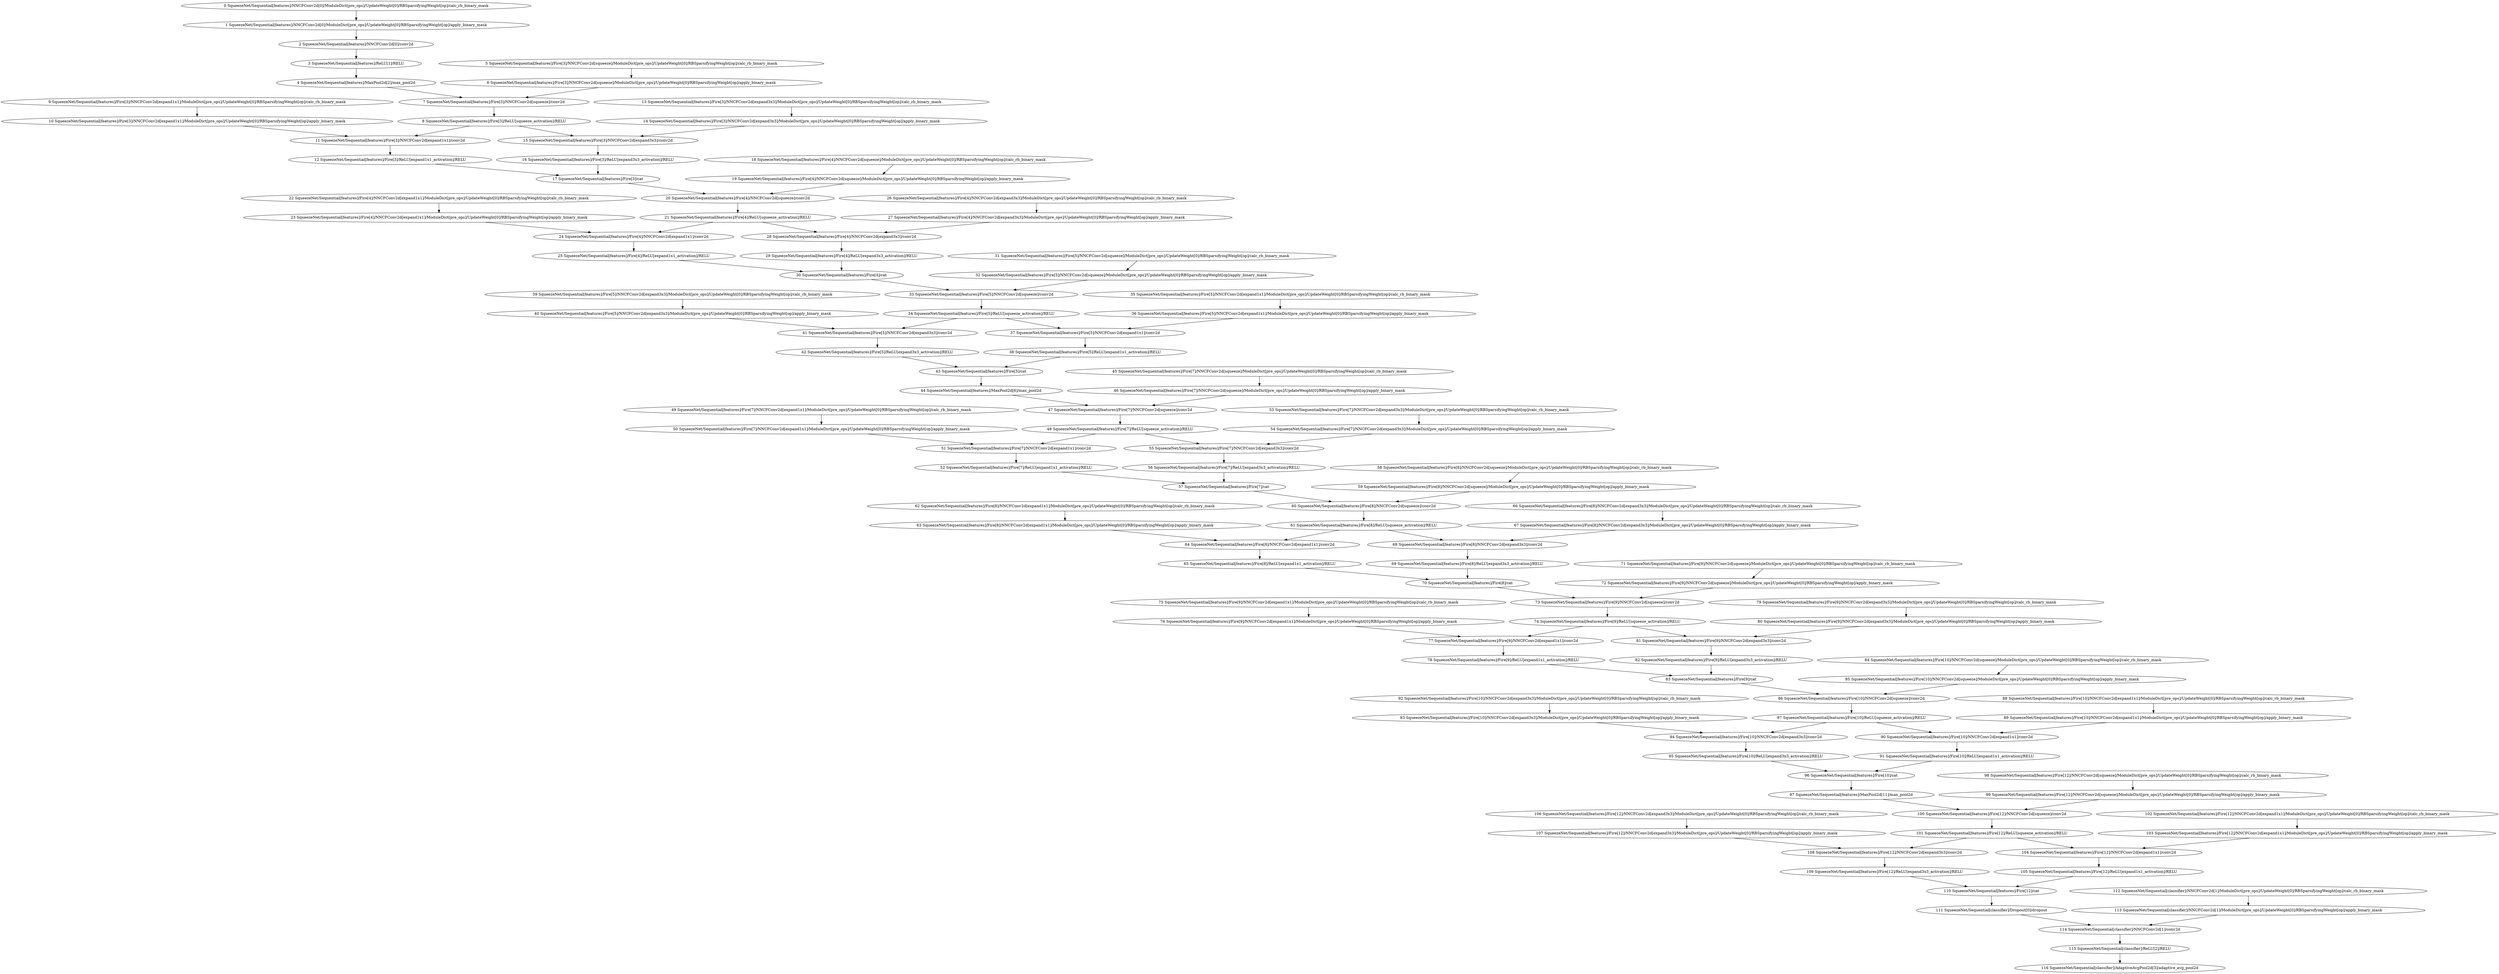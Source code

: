 strict digraph  {
"0 SqueezeNet/Sequential[features]/NNCFConv2d[0]/ModuleDict[pre_ops]/UpdateWeight[0]/RBSparsifyingWeight[op]/calc_rb_binary_mask" [id=0, scope="SqueezeNet/Sequential[features]/NNCFConv2d[0]/ModuleDict[pre_ops]/UpdateWeight[0]/RBSparsifyingWeight[op]", type=calc_rb_binary_mask];
"1 SqueezeNet/Sequential[features]/NNCFConv2d[0]/ModuleDict[pre_ops]/UpdateWeight[0]/RBSparsifyingWeight[op]/apply_binary_mask" [id=1, scope="SqueezeNet/Sequential[features]/NNCFConv2d[0]/ModuleDict[pre_ops]/UpdateWeight[0]/RBSparsifyingWeight[op]", type=apply_binary_mask];
"2 SqueezeNet/Sequential[features]/NNCFConv2d[0]/conv2d" [id=2, scope="SqueezeNet/Sequential[features]/NNCFConv2d[0]", type=conv2d];
"3 SqueezeNet/Sequential[features]/ReLU[1]/RELU" [id=3, scope="SqueezeNet/Sequential[features]/ReLU[1]", type=RELU];
"4 SqueezeNet/Sequential[features]/MaxPool2d[2]/max_pool2d" [id=4, scope="SqueezeNet/Sequential[features]/MaxPool2d[2]", type=max_pool2d];
"5 SqueezeNet/Sequential[features]/Fire[3]/NNCFConv2d[squeeze]/ModuleDict[pre_ops]/UpdateWeight[0]/RBSparsifyingWeight[op]/calc_rb_binary_mask" [id=5, scope="SqueezeNet/Sequential[features]/Fire[3]/NNCFConv2d[squeeze]/ModuleDict[pre_ops]/UpdateWeight[0]/RBSparsifyingWeight[op]", type=calc_rb_binary_mask];
"6 SqueezeNet/Sequential[features]/Fire[3]/NNCFConv2d[squeeze]/ModuleDict[pre_ops]/UpdateWeight[0]/RBSparsifyingWeight[op]/apply_binary_mask" [id=6, scope="SqueezeNet/Sequential[features]/Fire[3]/NNCFConv2d[squeeze]/ModuleDict[pre_ops]/UpdateWeight[0]/RBSparsifyingWeight[op]", type=apply_binary_mask];
"7 SqueezeNet/Sequential[features]/Fire[3]/NNCFConv2d[squeeze]/conv2d" [id=7, scope="SqueezeNet/Sequential[features]/Fire[3]/NNCFConv2d[squeeze]", type=conv2d];
"8 SqueezeNet/Sequential[features]/Fire[3]/ReLU[squeeze_activation]/RELU" [id=8, scope="SqueezeNet/Sequential[features]/Fire[3]/ReLU[squeeze_activation]", type=RELU];
"9 SqueezeNet/Sequential[features]/Fire[3]/NNCFConv2d[expand1x1]/ModuleDict[pre_ops]/UpdateWeight[0]/RBSparsifyingWeight[op]/calc_rb_binary_mask" [id=9, scope="SqueezeNet/Sequential[features]/Fire[3]/NNCFConv2d[expand1x1]/ModuleDict[pre_ops]/UpdateWeight[0]/RBSparsifyingWeight[op]", type=calc_rb_binary_mask];
"10 SqueezeNet/Sequential[features]/Fire[3]/NNCFConv2d[expand1x1]/ModuleDict[pre_ops]/UpdateWeight[0]/RBSparsifyingWeight[op]/apply_binary_mask" [id=10, scope="SqueezeNet/Sequential[features]/Fire[3]/NNCFConv2d[expand1x1]/ModuleDict[pre_ops]/UpdateWeight[0]/RBSparsifyingWeight[op]", type=apply_binary_mask];
"11 SqueezeNet/Sequential[features]/Fire[3]/NNCFConv2d[expand1x1]/conv2d" [id=11, scope="SqueezeNet/Sequential[features]/Fire[3]/NNCFConv2d[expand1x1]", type=conv2d];
"12 SqueezeNet/Sequential[features]/Fire[3]/ReLU[expand1x1_activation]/RELU" [id=12, scope="SqueezeNet/Sequential[features]/Fire[3]/ReLU[expand1x1_activation]", type=RELU];
"13 SqueezeNet/Sequential[features]/Fire[3]/NNCFConv2d[expand3x3]/ModuleDict[pre_ops]/UpdateWeight[0]/RBSparsifyingWeight[op]/calc_rb_binary_mask" [id=13, scope="SqueezeNet/Sequential[features]/Fire[3]/NNCFConv2d[expand3x3]/ModuleDict[pre_ops]/UpdateWeight[0]/RBSparsifyingWeight[op]", type=calc_rb_binary_mask];
"14 SqueezeNet/Sequential[features]/Fire[3]/NNCFConv2d[expand3x3]/ModuleDict[pre_ops]/UpdateWeight[0]/RBSparsifyingWeight[op]/apply_binary_mask" [id=14, scope="SqueezeNet/Sequential[features]/Fire[3]/NNCFConv2d[expand3x3]/ModuleDict[pre_ops]/UpdateWeight[0]/RBSparsifyingWeight[op]", type=apply_binary_mask];
"15 SqueezeNet/Sequential[features]/Fire[3]/NNCFConv2d[expand3x3]/conv2d" [id=15, scope="SqueezeNet/Sequential[features]/Fire[3]/NNCFConv2d[expand3x3]", type=conv2d];
"16 SqueezeNet/Sequential[features]/Fire[3]/ReLU[expand3x3_activation]/RELU" [id=16, scope="SqueezeNet/Sequential[features]/Fire[3]/ReLU[expand3x3_activation]", type=RELU];
"17 SqueezeNet/Sequential[features]/Fire[3]/cat" [id=17, scope="SqueezeNet/Sequential[features]/Fire[3]", type=cat];
"18 SqueezeNet/Sequential[features]/Fire[4]/NNCFConv2d[squeeze]/ModuleDict[pre_ops]/UpdateWeight[0]/RBSparsifyingWeight[op]/calc_rb_binary_mask" [id=18, scope="SqueezeNet/Sequential[features]/Fire[4]/NNCFConv2d[squeeze]/ModuleDict[pre_ops]/UpdateWeight[0]/RBSparsifyingWeight[op]", type=calc_rb_binary_mask];
"19 SqueezeNet/Sequential[features]/Fire[4]/NNCFConv2d[squeeze]/ModuleDict[pre_ops]/UpdateWeight[0]/RBSparsifyingWeight[op]/apply_binary_mask" [id=19, scope="SqueezeNet/Sequential[features]/Fire[4]/NNCFConv2d[squeeze]/ModuleDict[pre_ops]/UpdateWeight[0]/RBSparsifyingWeight[op]", type=apply_binary_mask];
"20 SqueezeNet/Sequential[features]/Fire[4]/NNCFConv2d[squeeze]/conv2d" [id=20, scope="SqueezeNet/Sequential[features]/Fire[4]/NNCFConv2d[squeeze]", type=conv2d];
"21 SqueezeNet/Sequential[features]/Fire[4]/ReLU[squeeze_activation]/RELU" [id=21, scope="SqueezeNet/Sequential[features]/Fire[4]/ReLU[squeeze_activation]", type=RELU];
"22 SqueezeNet/Sequential[features]/Fire[4]/NNCFConv2d[expand1x1]/ModuleDict[pre_ops]/UpdateWeight[0]/RBSparsifyingWeight[op]/calc_rb_binary_mask" [id=22, scope="SqueezeNet/Sequential[features]/Fire[4]/NNCFConv2d[expand1x1]/ModuleDict[pre_ops]/UpdateWeight[0]/RBSparsifyingWeight[op]", type=calc_rb_binary_mask];
"23 SqueezeNet/Sequential[features]/Fire[4]/NNCFConv2d[expand1x1]/ModuleDict[pre_ops]/UpdateWeight[0]/RBSparsifyingWeight[op]/apply_binary_mask" [id=23, scope="SqueezeNet/Sequential[features]/Fire[4]/NNCFConv2d[expand1x1]/ModuleDict[pre_ops]/UpdateWeight[0]/RBSparsifyingWeight[op]", type=apply_binary_mask];
"24 SqueezeNet/Sequential[features]/Fire[4]/NNCFConv2d[expand1x1]/conv2d" [id=24, scope="SqueezeNet/Sequential[features]/Fire[4]/NNCFConv2d[expand1x1]", type=conv2d];
"25 SqueezeNet/Sequential[features]/Fire[4]/ReLU[expand1x1_activation]/RELU" [id=25, scope="SqueezeNet/Sequential[features]/Fire[4]/ReLU[expand1x1_activation]", type=RELU];
"26 SqueezeNet/Sequential[features]/Fire[4]/NNCFConv2d[expand3x3]/ModuleDict[pre_ops]/UpdateWeight[0]/RBSparsifyingWeight[op]/calc_rb_binary_mask" [id=26, scope="SqueezeNet/Sequential[features]/Fire[4]/NNCFConv2d[expand3x3]/ModuleDict[pre_ops]/UpdateWeight[0]/RBSparsifyingWeight[op]", type=calc_rb_binary_mask];
"27 SqueezeNet/Sequential[features]/Fire[4]/NNCFConv2d[expand3x3]/ModuleDict[pre_ops]/UpdateWeight[0]/RBSparsifyingWeight[op]/apply_binary_mask" [id=27, scope="SqueezeNet/Sequential[features]/Fire[4]/NNCFConv2d[expand3x3]/ModuleDict[pre_ops]/UpdateWeight[0]/RBSparsifyingWeight[op]", type=apply_binary_mask];
"28 SqueezeNet/Sequential[features]/Fire[4]/NNCFConv2d[expand3x3]/conv2d" [id=28, scope="SqueezeNet/Sequential[features]/Fire[4]/NNCFConv2d[expand3x3]", type=conv2d];
"29 SqueezeNet/Sequential[features]/Fire[4]/ReLU[expand3x3_activation]/RELU" [id=29, scope="SqueezeNet/Sequential[features]/Fire[4]/ReLU[expand3x3_activation]", type=RELU];
"30 SqueezeNet/Sequential[features]/Fire[4]/cat" [id=30, scope="SqueezeNet/Sequential[features]/Fire[4]", type=cat];
"31 SqueezeNet/Sequential[features]/Fire[5]/NNCFConv2d[squeeze]/ModuleDict[pre_ops]/UpdateWeight[0]/RBSparsifyingWeight[op]/calc_rb_binary_mask" [id=31, scope="SqueezeNet/Sequential[features]/Fire[5]/NNCFConv2d[squeeze]/ModuleDict[pre_ops]/UpdateWeight[0]/RBSparsifyingWeight[op]", type=calc_rb_binary_mask];
"32 SqueezeNet/Sequential[features]/Fire[5]/NNCFConv2d[squeeze]/ModuleDict[pre_ops]/UpdateWeight[0]/RBSparsifyingWeight[op]/apply_binary_mask" [id=32, scope="SqueezeNet/Sequential[features]/Fire[5]/NNCFConv2d[squeeze]/ModuleDict[pre_ops]/UpdateWeight[0]/RBSparsifyingWeight[op]", type=apply_binary_mask];
"33 SqueezeNet/Sequential[features]/Fire[5]/NNCFConv2d[squeeze]/conv2d" [id=33, scope="SqueezeNet/Sequential[features]/Fire[5]/NNCFConv2d[squeeze]", type=conv2d];
"34 SqueezeNet/Sequential[features]/Fire[5]/ReLU[squeeze_activation]/RELU" [id=34, scope="SqueezeNet/Sequential[features]/Fire[5]/ReLU[squeeze_activation]", type=RELU];
"35 SqueezeNet/Sequential[features]/Fire[5]/NNCFConv2d[expand1x1]/ModuleDict[pre_ops]/UpdateWeight[0]/RBSparsifyingWeight[op]/calc_rb_binary_mask" [id=35, scope="SqueezeNet/Sequential[features]/Fire[5]/NNCFConv2d[expand1x1]/ModuleDict[pre_ops]/UpdateWeight[0]/RBSparsifyingWeight[op]", type=calc_rb_binary_mask];
"36 SqueezeNet/Sequential[features]/Fire[5]/NNCFConv2d[expand1x1]/ModuleDict[pre_ops]/UpdateWeight[0]/RBSparsifyingWeight[op]/apply_binary_mask" [id=36, scope="SqueezeNet/Sequential[features]/Fire[5]/NNCFConv2d[expand1x1]/ModuleDict[pre_ops]/UpdateWeight[0]/RBSparsifyingWeight[op]", type=apply_binary_mask];
"37 SqueezeNet/Sequential[features]/Fire[5]/NNCFConv2d[expand1x1]/conv2d" [id=37, scope="SqueezeNet/Sequential[features]/Fire[5]/NNCFConv2d[expand1x1]", type=conv2d];
"38 SqueezeNet/Sequential[features]/Fire[5]/ReLU[expand1x1_activation]/RELU" [id=38, scope="SqueezeNet/Sequential[features]/Fire[5]/ReLU[expand1x1_activation]", type=RELU];
"39 SqueezeNet/Sequential[features]/Fire[5]/NNCFConv2d[expand3x3]/ModuleDict[pre_ops]/UpdateWeight[0]/RBSparsifyingWeight[op]/calc_rb_binary_mask" [id=39, scope="SqueezeNet/Sequential[features]/Fire[5]/NNCFConv2d[expand3x3]/ModuleDict[pre_ops]/UpdateWeight[0]/RBSparsifyingWeight[op]", type=calc_rb_binary_mask];
"40 SqueezeNet/Sequential[features]/Fire[5]/NNCFConv2d[expand3x3]/ModuleDict[pre_ops]/UpdateWeight[0]/RBSparsifyingWeight[op]/apply_binary_mask" [id=40, scope="SqueezeNet/Sequential[features]/Fire[5]/NNCFConv2d[expand3x3]/ModuleDict[pre_ops]/UpdateWeight[0]/RBSparsifyingWeight[op]", type=apply_binary_mask];
"41 SqueezeNet/Sequential[features]/Fire[5]/NNCFConv2d[expand3x3]/conv2d" [id=41, scope="SqueezeNet/Sequential[features]/Fire[5]/NNCFConv2d[expand3x3]", type=conv2d];
"42 SqueezeNet/Sequential[features]/Fire[5]/ReLU[expand3x3_activation]/RELU" [id=42, scope="SqueezeNet/Sequential[features]/Fire[5]/ReLU[expand3x3_activation]", type=RELU];
"43 SqueezeNet/Sequential[features]/Fire[5]/cat" [id=43, scope="SqueezeNet/Sequential[features]/Fire[5]", type=cat];
"44 SqueezeNet/Sequential[features]/MaxPool2d[6]/max_pool2d" [id=44, scope="SqueezeNet/Sequential[features]/MaxPool2d[6]", type=max_pool2d];
"45 SqueezeNet/Sequential[features]/Fire[7]/NNCFConv2d[squeeze]/ModuleDict[pre_ops]/UpdateWeight[0]/RBSparsifyingWeight[op]/calc_rb_binary_mask" [id=45, scope="SqueezeNet/Sequential[features]/Fire[7]/NNCFConv2d[squeeze]/ModuleDict[pre_ops]/UpdateWeight[0]/RBSparsifyingWeight[op]", type=calc_rb_binary_mask];
"46 SqueezeNet/Sequential[features]/Fire[7]/NNCFConv2d[squeeze]/ModuleDict[pre_ops]/UpdateWeight[0]/RBSparsifyingWeight[op]/apply_binary_mask" [id=46, scope="SqueezeNet/Sequential[features]/Fire[7]/NNCFConv2d[squeeze]/ModuleDict[pre_ops]/UpdateWeight[0]/RBSparsifyingWeight[op]", type=apply_binary_mask];
"47 SqueezeNet/Sequential[features]/Fire[7]/NNCFConv2d[squeeze]/conv2d" [id=47, scope="SqueezeNet/Sequential[features]/Fire[7]/NNCFConv2d[squeeze]", type=conv2d];
"48 SqueezeNet/Sequential[features]/Fire[7]/ReLU[squeeze_activation]/RELU" [id=48, scope="SqueezeNet/Sequential[features]/Fire[7]/ReLU[squeeze_activation]", type=RELU];
"49 SqueezeNet/Sequential[features]/Fire[7]/NNCFConv2d[expand1x1]/ModuleDict[pre_ops]/UpdateWeight[0]/RBSparsifyingWeight[op]/calc_rb_binary_mask" [id=49, scope="SqueezeNet/Sequential[features]/Fire[7]/NNCFConv2d[expand1x1]/ModuleDict[pre_ops]/UpdateWeight[0]/RBSparsifyingWeight[op]", type=calc_rb_binary_mask];
"50 SqueezeNet/Sequential[features]/Fire[7]/NNCFConv2d[expand1x1]/ModuleDict[pre_ops]/UpdateWeight[0]/RBSparsifyingWeight[op]/apply_binary_mask" [id=50, scope="SqueezeNet/Sequential[features]/Fire[7]/NNCFConv2d[expand1x1]/ModuleDict[pre_ops]/UpdateWeight[0]/RBSparsifyingWeight[op]", type=apply_binary_mask];
"51 SqueezeNet/Sequential[features]/Fire[7]/NNCFConv2d[expand1x1]/conv2d" [id=51, scope="SqueezeNet/Sequential[features]/Fire[7]/NNCFConv2d[expand1x1]", type=conv2d];
"52 SqueezeNet/Sequential[features]/Fire[7]/ReLU[expand1x1_activation]/RELU" [id=52, scope="SqueezeNet/Sequential[features]/Fire[7]/ReLU[expand1x1_activation]", type=RELU];
"53 SqueezeNet/Sequential[features]/Fire[7]/NNCFConv2d[expand3x3]/ModuleDict[pre_ops]/UpdateWeight[0]/RBSparsifyingWeight[op]/calc_rb_binary_mask" [id=53, scope="SqueezeNet/Sequential[features]/Fire[7]/NNCFConv2d[expand3x3]/ModuleDict[pre_ops]/UpdateWeight[0]/RBSparsifyingWeight[op]", type=calc_rb_binary_mask];
"54 SqueezeNet/Sequential[features]/Fire[7]/NNCFConv2d[expand3x3]/ModuleDict[pre_ops]/UpdateWeight[0]/RBSparsifyingWeight[op]/apply_binary_mask" [id=54, scope="SqueezeNet/Sequential[features]/Fire[7]/NNCFConv2d[expand3x3]/ModuleDict[pre_ops]/UpdateWeight[0]/RBSparsifyingWeight[op]", type=apply_binary_mask];
"55 SqueezeNet/Sequential[features]/Fire[7]/NNCFConv2d[expand3x3]/conv2d" [id=55, scope="SqueezeNet/Sequential[features]/Fire[7]/NNCFConv2d[expand3x3]", type=conv2d];
"56 SqueezeNet/Sequential[features]/Fire[7]/ReLU[expand3x3_activation]/RELU" [id=56, scope="SqueezeNet/Sequential[features]/Fire[7]/ReLU[expand3x3_activation]", type=RELU];
"57 SqueezeNet/Sequential[features]/Fire[7]/cat" [id=57, scope="SqueezeNet/Sequential[features]/Fire[7]", type=cat];
"58 SqueezeNet/Sequential[features]/Fire[8]/NNCFConv2d[squeeze]/ModuleDict[pre_ops]/UpdateWeight[0]/RBSparsifyingWeight[op]/calc_rb_binary_mask" [id=58, scope="SqueezeNet/Sequential[features]/Fire[8]/NNCFConv2d[squeeze]/ModuleDict[pre_ops]/UpdateWeight[0]/RBSparsifyingWeight[op]", type=calc_rb_binary_mask];
"59 SqueezeNet/Sequential[features]/Fire[8]/NNCFConv2d[squeeze]/ModuleDict[pre_ops]/UpdateWeight[0]/RBSparsifyingWeight[op]/apply_binary_mask" [id=59, scope="SqueezeNet/Sequential[features]/Fire[8]/NNCFConv2d[squeeze]/ModuleDict[pre_ops]/UpdateWeight[0]/RBSparsifyingWeight[op]", type=apply_binary_mask];
"60 SqueezeNet/Sequential[features]/Fire[8]/NNCFConv2d[squeeze]/conv2d" [id=60, scope="SqueezeNet/Sequential[features]/Fire[8]/NNCFConv2d[squeeze]", type=conv2d];
"61 SqueezeNet/Sequential[features]/Fire[8]/ReLU[squeeze_activation]/RELU" [id=61, scope="SqueezeNet/Sequential[features]/Fire[8]/ReLU[squeeze_activation]", type=RELU];
"62 SqueezeNet/Sequential[features]/Fire[8]/NNCFConv2d[expand1x1]/ModuleDict[pre_ops]/UpdateWeight[0]/RBSparsifyingWeight[op]/calc_rb_binary_mask" [id=62, scope="SqueezeNet/Sequential[features]/Fire[8]/NNCFConv2d[expand1x1]/ModuleDict[pre_ops]/UpdateWeight[0]/RBSparsifyingWeight[op]", type=calc_rb_binary_mask];
"63 SqueezeNet/Sequential[features]/Fire[8]/NNCFConv2d[expand1x1]/ModuleDict[pre_ops]/UpdateWeight[0]/RBSparsifyingWeight[op]/apply_binary_mask" [id=63, scope="SqueezeNet/Sequential[features]/Fire[8]/NNCFConv2d[expand1x1]/ModuleDict[pre_ops]/UpdateWeight[0]/RBSparsifyingWeight[op]", type=apply_binary_mask];
"64 SqueezeNet/Sequential[features]/Fire[8]/NNCFConv2d[expand1x1]/conv2d" [id=64, scope="SqueezeNet/Sequential[features]/Fire[8]/NNCFConv2d[expand1x1]", type=conv2d];
"65 SqueezeNet/Sequential[features]/Fire[8]/ReLU[expand1x1_activation]/RELU" [id=65, scope="SqueezeNet/Sequential[features]/Fire[8]/ReLU[expand1x1_activation]", type=RELU];
"66 SqueezeNet/Sequential[features]/Fire[8]/NNCFConv2d[expand3x3]/ModuleDict[pre_ops]/UpdateWeight[0]/RBSparsifyingWeight[op]/calc_rb_binary_mask" [id=66, scope="SqueezeNet/Sequential[features]/Fire[8]/NNCFConv2d[expand3x3]/ModuleDict[pre_ops]/UpdateWeight[0]/RBSparsifyingWeight[op]", type=calc_rb_binary_mask];
"67 SqueezeNet/Sequential[features]/Fire[8]/NNCFConv2d[expand3x3]/ModuleDict[pre_ops]/UpdateWeight[0]/RBSparsifyingWeight[op]/apply_binary_mask" [id=67, scope="SqueezeNet/Sequential[features]/Fire[8]/NNCFConv2d[expand3x3]/ModuleDict[pre_ops]/UpdateWeight[0]/RBSparsifyingWeight[op]", type=apply_binary_mask];
"68 SqueezeNet/Sequential[features]/Fire[8]/NNCFConv2d[expand3x3]/conv2d" [id=68, scope="SqueezeNet/Sequential[features]/Fire[8]/NNCFConv2d[expand3x3]", type=conv2d];
"69 SqueezeNet/Sequential[features]/Fire[8]/ReLU[expand3x3_activation]/RELU" [id=69, scope="SqueezeNet/Sequential[features]/Fire[8]/ReLU[expand3x3_activation]", type=RELU];
"70 SqueezeNet/Sequential[features]/Fire[8]/cat" [id=70, scope="SqueezeNet/Sequential[features]/Fire[8]", type=cat];
"71 SqueezeNet/Sequential[features]/Fire[9]/NNCFConv2d[squeeze]/ModuleDict[pre_ops]/UpdateWeight[0]/RBSparsifyingWeight[op]/calc_rb_binary_mask" [id=71, scope="SqueezeNet/Sequential[features]/Fire[9]/NNCFConv2d[squeeze]/ModuleDict[pre_ops]/UpdateWeight[0]/RBSparsifyingWeight[op]", type=calc_rb_binary_mask];
"72 SqueezeNet/Sequential[features]/Fire[9]/NNCFConv2d[squeeze]/ModuleDict[pre_ops]/UpdateWeight[0]/RBSparsifyingWeight[op]/apply_binary_mask" [id=72, scope="SqueezeNet/Sequential[features]/Fire[9]/NNCFConv2d[squeeze]/ModuleDict[pre_ops]/UpdateWeight[0]/RBSparsifyingWeight[op]", type=apply_binary_mask];
"73 SqueezeNet/Sequential[features]/Fire[9]/NNCFConv2d[squeeze]/conv2d" [id=73, scope="SqueezeNet/Sequential[features]/Fire[9]/NNCFConv2d[squeeze]", type=conv2d];
"74 SqueezeNet/Sequential[features]/Fire[9]/ReLU[squeeze_activation]/RELU" [id=74, scope="SqueezeNet/Sequential[features]/Fire[9]/ReLU[squeeze_activation]", type=RELU];
"75 SqueezeNet/Sequential[features]/Fire[9]/NNCFConv2d[expand1x1]/ModuleDict[pre_ops]/UpdateWeight[0]/RBSparsifyingWeight[op]/calc_rb_binary_mask" [id=75, scope="SqueezeNet/Sequential[features]/Fire[9]/NNCFConv2d[expand1x1]/ModuleDict[pre_ops]/UpdateWeight[0]/RBSparsifyingWeight[op]", type=calc_rb_binary_mask];
"76 SqueezeNet/Sequential[features]/Fire[9]/NNCFConv2d[expand1x1]/ModuleDict[pre_ops]/UpdateWeight[0]/RBSparsifyingWeight[op]/apply_binary_mask" [id=76, scope="SqueezeNet/Sequential[features]/Fire[9]/NNCFConv2d[expand1x1]/ModuleDict[pre_ops]/UpdateWeight[0]/RBSparsifyingWeight[op]", type=apply_binary_mask];
"77 SqueezeNet/Sequential[features]/Fire[9]/NNCFConv2d[expand1x1]/conv2d" [id=77, scope="SqueezeNet/Sequential[features]/Fire[9]/NNCFConv2d[expand1x1]", type=conv2d];
"78 SqueezeNet/Sequential[features]/Fire[9]/ReLU[expand1x1_activation]/RELU" [id=78, scope="SqueezeNet/Sequential[features]/Fire[9]/ReLU[expand1x1_activation]", type=RELU];
"79 SqueezeNet/Sequential[features]/Fire[9]/NNCFConv2d[expand3x3]/ModuleDict[pre_ops]/UpdateWeight[0]/RBSparsifyingWeight[op]/calc_rb_binary_mask" [id=79, scope="SqueezeNet/Sequential[features]/Fire[9]/NNCFConv2d[expand3x3]/ModuleDict[pre_ops]/UpdateWeight[0]/RBSparsifyingWeight[op]", type=calc_rb_binary_mask];
"80 SqueezeNet/Sequential[features]/Fire[9]/NNCFConv2d[expand3x3]/ModuleDict[pre_ops]/UpdateWeight[0]/RBSparsifyingWeight[op]/apply_binary_mask" [id=80, scope="SqueezeNet/Sequential[features]/Fire[9]/NNCFConv2d[expand3x3]/ModuleDict[pre_ops]/UpdateWeight[0]/RBSparsifyingWeight[op]", type=apply_binary_mask];
"81 SqueezeNet/Sequential[features]/Fire[9]/NNCFConv2d[expand3x3]/conv2d" [id=81, scope="SqueezeNet/Sequential[features]/Fire[9]/NNCFConv2d[expand3x3]", type=conv2d];
"82 SqueezeNet/Sequential[features]/Fire[9]/ReLU[expand3x3_activation]/RELU" [id=82, scope="SqueezeNet/Sequential[features]/Fire[9]/ReLU[expand3x3_activation]", type=RELU];
"83 SqueezeNet/Sequential[features]/Fire[9]/cat" [id=83, scope="SqueezeNet/Sequential[features]/Fire[9]", type=cat];
"84 SqueezeNet/Sequential[features]/Fire[10]/NNCFConv2d[squeeze]/ModuleDict[pre_ops]/UpdateWeight[0]/RBSparsifyingWeight[op]/calc_rb_binary_mask" [id=84, scope="SqueezeNet/Sequential[features]/Fire[10]/NNCFConv2d[squeeze]/ModuleDict[pre_ops]/UpdateWeight[0]/RBSparsifyingWeight[op]", type=calc_rb_binary_mask];
"85 SqueezeNet/Sequential[features]/Fire[10]/NNCFConv2d[squeeze]/ModuleDict[pre_ops]/UpdateWeight[0]/RBSparsifyingWeight[op]/apply_binary_mask" [id=85, scope="SqueezeNet/Sequential[features]/Fire[10]/NNCFConv2d[squeeze]/ModuleDict[pre_ops]/UpdateWeight[0]/RBSparsifyingWeight[op]", type=apply_binary_mask];
"86 SqueezeNet/Sequential[features]/Fire[10]/NNCFConv2d[squeeze]/conv2d" [id=86, scope="SqueezeNet/Sequential[features]/Fire[10]/NNCFConv2d[squeeze]", type=conv2d];
"87 SqueezeNet/Sequential[features]/Fire[10]/ReLU[squeeze_activation]/RELU" [id=87, scope="SqueezeNet/Sequential[features]/Fire[10]/ReLU[squeeze_activation]", type=RELU];
"88 SqueezeNet/Sequential[features]/Fire[10]/NNCFConv2d[expand1x1]/ModuleDict[pre_ops]/UpdateWeight[0]/RBSparsifyingWeight[op]/calc_rb_binary_mask" [id=88, scope="SqueezeNet/Sequential[features]/Fire[10]/NNCFConv2d[expand1x1]/ModuleDict[pre_ops]/UpdateWeight[0]/RBSparsifyingWeight[op]", type=calc_rb_binary_mask];
"89 SqueezeNet/Sequential[features]/Fire[10]/NNCFConv2d[expand1x1]/ModuleDict[pre_ops]/UpdateWeight[0]/RBSparsifyingWeight[op]/apply_binary_mask" [id=89, scope="SqueezeNet/Sequential[features]/Fire[10]/NNCFConv2d[expand1x1]/ModuleDict[pre_ops]/UpdateWeight[0]/RBSparsifyingWeight[op]", type=apply_binary_mask];
"90 SqueezeNet/Sequential[features]/Fire[10]/NNCFConv2d[expand1x1]/conv2d" [id=90, scope="SqueezeNet/Sequential[features]/Fire[10]/NNCFConv2d[expand1x1]", type=conv2d];
"91 SqueezeNet/Sequential[features]/Fire[10]/ReLU[expand1x1_activation]/RELU" [id=91, scope="SqueezeNet/Sequential[features]/Fire[10]/ReLU[expand1x1_activation]", type=RELU];
"92 SqueezeNet/Sequential[features]/Fire[10]/NNCFConv2d[expand3x3]/ModuleDict[pre_ops]/UpdateWeight[0]/RBSparsifyingWeight[op]/calc_rb_binary_mask" [id=92, scope="SqueezeNet/Sequential[features]/Fire[10]/NNCFConv2d[expand3x3]/ModuleDict[pre_ops]/UpdateWeight[0]/RBSparsifyingWeight[op]", type=calc_rb_binary_mask];
"93 SqueezeNet/Sequential[features]/Fire[10]/NNCFConv2d[expand3x3]/ModuleDict[pre_ops]/UpdateWeight[0]/RBSparsifyingWeight[op]/apply_binary_mask" [id=93, scope="SqueezeNet/Sequential[features]/Fire[10]/NNCFConv2d[expand3x3]/ModuleDict[pre_ops]/UpdateWeight[0]/RBSparsifyingWeight[op]", type=apply_binary_mask];
"94 SqueezeNet/Sequential[features]/Fire[10]/NNCFConv2d[expand3x3]/conv2d" [id=94, scope="SqueezeNet/Sequential[features]/Fire[10]/NNCFConv2d[expand3x3]", type=conv2d];
"95 SqueezeNet/Sequential[features]/Fire[10]/ReLU[expand3x3_activation]/RELU" [id=95, scope="SqueezeNet/Sequential[features]/Fire[10]/ReLU[expand3x3_activation]", type=RELU];
"96 SqueezeNet/Sequential[features]/Fire[10]/cat" [id=96, scope="SqueezeNet/Sequential[features]/Fire[10]", type=cat];
"97 SqueezeNet/Sequential[features]/MaxPool2d[11]/max_pool2d" [id=97, scope="SqueezeNet/Sequential[features]/MaxPool2d[11]", type=max_pool2d];
"98 SqueezeNet/Sequential[features]/Fire[12]/NNCFConv2d[squeeze]/ModuleDict[pre_ops]/UpdateWeight[0]/RBSparsifyingWeight[op]/calc_rb_binary_mask" [id=98, scope="SqueezeNet/Sequential[features]/Fire[12]/NNCFConv2d[squeeze]/ModuleDict[pre_ops]/UpdateWeight[0]/RBSparsifyingWeight[op]", type=calc_rb_binary_mask];
"99 SqueezeNet/Sequential[features]/Fire[12]/NNCFConv2d[squeeze]/ModuleDict[pre_ops]/UpdateWeight[0]/RBSparsifyingWeight[op]/apply_binary_mask" [id=99, scope="SqueezeNet/Sequential[features]/Fire[12]/NNCFConv2d[squeeze]/ModuleDict[pre_ops]/UpdateWeight[0]/RBSparsifyingWeight[op]", type=apply_binary_mask];
"100 SqueezeNet/Sequential[features]/Fire[12]/NNCFConv2d[squeeze]/conv2d" [id=100, scope="SqueezeNet/Sequential[features]/Fire[12]/NNCFConv2d[squeeze]", type=conv2d];
"101 SqueezeNet/Sequential[features]/Fire[12]/ReLU[squeeze_activation]/RELU" [id=101, scope="SqueezeNet/Sequential[features]/Fire[12]/ReLU[squeeze_activation]", type=RELU];
"102 SqueezeNet/Sequential[features]/Fire[12]/NNCFConv2d[expand1x1]/ModuleDict[pre_ops]/UpdateWeight[0]/RBSparsifyingWeight[op]/calc_rb_binary_mask" [id=102, scope="SqueezeNet/Sequential[features]/Fire[12]/NNCFConv2d[expand1x1]/ModuleDict[pre_ops]/UpdateWeight[0]/RBSparsifyingWeight[op]", type=calc_rb_binary_mask];
"103 SqueezeNet/Sequential[features]/Fire[12]/NNCFConv2d[expand1x1]/ModuleDict[pre_ops]/UpdateWeight[0]/RBSparsifyingWeight[op]/apply_binary_mask" [id=103, scope="SqueezeNet/Sequential[features]/Fire[12]/NNCFConv2d[expand1x1]/ModuleDict[pre_ops]/UpdateWeight[0]/RBSparsifyingWeight[op]", type=apply_binary_mask];
"104 SqueezeNet/Sequential[features]/Fire[12]/NNCFConv2d[expand1x1]/conv2d" [id=104, scope="SqueezeNet/Sequential[features]/Fire[12]/NNCFConv2d[expand1x1]", type=conv2d];
"105 SqueezeNet/Sequential[features]/Fire[12]/ReLU[expand1x1_activation]/RELU" [id=105, scope="SqueezeNet/Sequential[features]/Fire[12]/ReLU[expand1x1_activation]", type=RELU];
"106 SqueezeNet/Sequential[features]/Fire[12]/NNCFConv2d[expand3x3]/ModuleDict[pre_ops]/UpdateWeight[0]/RBSparsifyingWeight[op]/calc_rb_binary_mask" [id=106, scope="SqueezeNet/Sequential[features]/Fire[12]/NNCFConv2d[expand3x3]/ModuleDict[pre_ops]/UpdateWeight[0]/RBSparsifyingWeight[op]", type=calc_rb_binary_mask];
"107 SqueezeNet/Sequential[features]/Fire[12]/NNCFConv2d[expand3x3]/ModuleDict[pre_ops]/UpdateWeight[0]/RBSparsifyingWeight[op]/apply_binary_mask" [id=107, scope="SqueezeNet/Sequential[features]/Fire[12]/NNCFConv2d[expand3x3]/ModuleDict[pre_ops]/UpdateWeight[0]/RBSparsifyingWeight[op]", type=apply_binary_mask];
"108 SqueezeNet/Sequential[features]/Fire[12]/NNCFConv2d[expand3x3]/conv2d" [id=108, scope="SqueezeNet/Sequential[features]/Fire[12]/NNCFConv2d[expand3x3]", type=conv2d];
"109 SqueezeNet/Sequential[features]/Fire[12]/ReLU[expand3x3_activation]/RELU" [id=109, scope="SqueezeNet/Sequential[features]/Fire[12]/ReLU[expand3x3_activation]", type=RELU];
"110 SqueezeNet/Sequential[features]/Fire[12]/cat" [id=110, scope="SqueezeNet/Sequential[features]/Fire[12]", type=cat];
"111 SqueezeNet/Sequential[classifier]/Dropout[0]/dropout" [id=111, scope="SqueezeNet/Sequential[classifier]/Dropout[0]", type=dropout];
"112 SqueezeNet/Sequential[classifier]/NNCFConv2d[1]/ModuleDict[pre_ops]/UpdateWeight[0]/RBSparsifyingWeight[op]/calc_rb_binary_mask" [id=112, scope="SqueezeNet/Sequential[classifier]/NNCFConv2d[1]/ModuleDict[pre_ops]/UpdateWeight[0]/RBSparsifyingWeight[op]", type=calc_rb_binary_mask];
"113 SqueezeNet/Sequential[classifier]/NNCFConv2d[1]/ModuleDict[pre_ops]/UpdateWeight[0]/RBSparsifyingWeight[op]/apply_binary_mask" [id=113, scope="SqueezeNet/Sequential[classifier]/NNCFConv2d[1]/ModuleDict[pre_ops]/UpdateWeight[0]/RBSparsifyingWeight[op]", type=apply_binary_mask];
"114 SqueezeNet/Sequential[classifier]/NNCFConv2d[1]/conv2d" [id=114, scope="SqueezeNet/Sequential[classifier]/NNCFConv2d[1]", type=conv2d];
"115 SqueezeNet/Sequential[classifier]/ReLU[2]/RELU" [id=115, scope="SqueezeNet/Sequential[classifier]/ReLU[2]", type=RELU];
"116 SqueezeNet/Sequential[classifier]/AdaptiveAvgPool2d[3]/adaptive_avg_pool2d" [id=116, scope="SqueezeNet/Sequential[classifier]/AdaptiveAvgPool2d[3]", type=adaptive_avg_pool2d];
"0 SqueezeNet/Sequential[features]/NNCFConv2d[0]/ModuleDict[pre_ops]/UpdateWeight[0]/RBSparsifyingWeight[op]/calc_rb_binary_mask" -> "1 SqueezeNet/Sequential[features]/NNCFConv2d[0]/ModuleDict[pre_ops]/UpdateWeight[0]/RBSparsifyingWeight[op]/apply_binary_mask";
"1 SqueezeNet/Sequential[features]/NNCFConv2d[0]/ModuleDict[pre_ops]/UpdateWeight[0]/RBSparsifyingWeight[op]/apply_binary_mask" -> "2 SqueezeNet/Sequential[features]/NNCFConv2d[0]/conv2d";
"2 SqueezeNet/Sequential[features]/NNCFConv2d[0]/conv2d" -> "3 SqueezeNet/Sequential[features]/ReLU[1]/RELU";
"3 SqueezeNet/Sequential[features]/ReLU[1]/RELU" -> "4 SqueezeNet/Sequential[features]/MaxPool2d[2]/max_pool2d";
"4 SqueezeNet/Sequential[features]/MaxPool2d[2]/max_pool2d" -> "7 SqueezeNet/Sequential[features]/Fire[3]/NNCFConv2d[squeeze]/conv2d";
"5 SqueezeNet/Sequential[features]/Fire[3]/NNCFConv2d[squeeze]/ModuleDict[pre_ops]/UpdateWeight[0]/RBSparsifyingWeight[op]/calc_rb_binary_mask" -> "6 SqueezeNet/Sequential[features]/Fire[3]/NNCFConv2d[squeeze]/ModuleDict[pre_ops]/UpdateWeight[0]/RBSparsifyingWeight[op]/apply_binary_mask";
"6 SqueezeNet/Sequential[features]/Fire[3]/NNCFConv2d[squeeze]/ModuleDict[pre_ops]/UpdateWeight[0]/RBSparsifyingWeight[op]/apply_binary_mask" -> "7 SqueezeNet/Sequential[features]/Fire[3]/NNCFConv2d[squeeze]/conv2d";
"7 SqueezeNet/Sequential[features]/Fire[3]/NNCFConv2d[squeeze]/conv2d" -> "8 SqueezeNet/Sequential[features]/Fire[3]/ReLU[squeeze_activation]/RELU";
"8 SqueezeNet/Sequential[features]/Fire[3]/ReLU[squeeze_activation]/RELU" -> "11 SqueezeNet/Sequential[features]/Fire[3]/NNCFConv2d[expand1x1]/conv2d";
"8 SqueezeNet/Sequential[features]/Fire[3]/ReLU[squeeze_activation]/RELU" -> "15 SqueezeNet/Sequential[features]/Fire[3]/NNCFConv2d[expand3x3]/conv2d";
"9 SqueezeNet/Sequential[features]/Fire[3]/NNCFConv2d[expand1x1]/ModuleDict[pre_ops]/UpdateWeight[0]/RBSparsifyingWeight[op]/calc_rb_binary_mask" -> "10 SqueezeNet/Sequential[features]/Fire[3]/NNCFConv2d[expand1x1]/ModuleDict[pre_ops]/UpdateWeight[0]/RBSparsifyingWeight[op]/apply_binary_mask";
"10 SqueezeNet/Sequential[features]/Fire[3]/NNCFConv2d[expand1x1]/ModuleDict[pre_ops]/UpdateWeight[0]/RBSparsifyingWeight[op]/apply_binary_mask" -> "11 SqueezeNet/Sequential[features]/Fire[3]/NNCFConv2d[expand1x1]/conv2d";
"11 SqueezeNet/Sequential[features]/Fire[3]/NNCFConv2d[expand1x1]/conv2d" -> "12 SqueezeNet/Sequential[features]/Fire[3]/ReLU[expand1x1_activation]/RELU";
"12 SqueezeNet/Sequential[features]/Fire[3]/ReLU[expand1x1_activation]/RELU" -> "17 SqueezeNet/Sequential[features]/Fire[3]/cat";
"13 SqueezeNet/Sequential[features]/Fire[3]/NNCFConv2d[expand3x3]/ModuleDict[pre_ops]/UpdateWeight[0]/RBSparsifyingWeight[op]/calc_rb_binary_mask" -> "14 SqueezeNet/Sequential[features]/Fire[3]/NNCFConv2d[expand3x3]/ModuleDict[pre_ops]/UpdateWeight[0]/RBSparsifyingWeight[op]/apply_binary_mask";
"14 SqueezeNet/Sequential[features]/Fire[3]/NNCFConv2d[expand3x3]/ModuleDict[pre_ops]/UpdateWeight[0]/RBSparsifyingWeight[op]/apply_binary_mask" -> "15 SqueezeNet/Sequential[features]/Fire[3]/NNCFConv2d[expand3x3]/conv2d";
"15 SqueezeNet/Sequential[features]/Fire[3]/NNCFConv2d[expand3x3]/conv2d" -> "16 SqueezeNet/Sequential[features]/Fire[3]/ReLU[expand3x3_activation]/RELU";
"16 SqueezeNet/Sequential[features]/Fire[3]/ReLU[expand3x3_activation]/RELU" -> "17 SqueezeNet/Sequential[features]/Fire[3]/cat";
"17 SqueezeNet/Sequential[features]/Fire[3]/cat" -> "20 SqueezeNet/Sequential[features]/Fire[4]/NNCFConv2d[squeeze]/conv2d";
"18 SqueezeNet/Sequential[features]/Fire[4]/NNCFConv2d[squeeze]/ModuleDict[pre_ops]/UpdateWeight[0]/RBSparsifyingWeight[op]/calc_rb_binary_mask" -> "19 SqueezeNet/Sequential[features]/Fire[4]/NNCFConv2d[squeeze]/ModuleDict[pre_ops]/UpdateWeight[0]/RBSparsifyingWeight[op]/apply_binary_mask";
"19 SqueezeNet/Sequential[features]/Fire[4]/NNCFConv2d[squeeze]/ModuleDict[pre_ops]/UpdateWeight[0]/RBSparsifyingWeight[op]/apply_binary_mask" -> "20 SqueezeNet/Sequential[features]/Fire[4]/NNCFConv2d[squeeze]/conv2d";
"20 SqueezeNet/Sequential[features]/Fire[4]/NNCFConv2d[squeeze]/conv2d" -> "21 SqueezeNet/Sequential[features]/Fire[4]/ReLU[squeeze_activation]/RELU";
"21 SqueezeNet/Sequential[features]/Fire[4]/ReLU[squeeze_activation]/RELU" -> "24 SqueezeNet/Sequential[features]/Fire[4]/NNCFConv2d[expand1x1]/conv2d";
"21 SqueezeNet/Sequential[features]/Fire[4]/ReLU[squeeze_activation]/RELU" -> "28 SqueezeNet/Sequential[features]/Fire[4]/NNCFConv2d[expand3x3]/conv2d";
"22 SqueezeNet/Sequential[features]/Fire[4]/NNCFConv2d[expand1x1]/ModuleDict[pre_ops]/UpdateWeight[0]/RBSparsifyingWeight[op]/calc_rb_binary_mask" -> "23 SqueezeNet/Sequential[features]/Fire[4]/NNCFConv2d[expand1x1]/ModuleDict[pre_ops]/UpdateWeight[0]/RBSparsifyingWeight[op]/apply_binary_mask";
"23 SqueezeNet/Sequential[features]/Fire[4]/NNCFConv2d[expand1x1]/ModuleDict[pre_ops]/UpdateWeight[0]/RBSparsifyingWeight[op]/apply_binary_mask" -> "24 SqueezeNet/Sequential[features]/Fire[4]/NNCFConv2d[expand1x1]/conv2d";
"24 SqueezeNet/Sequential[features]/Fire[4]/NNCFConv2d[expand1x1]/conv2d" -> "25 SqueezeNet/Sequential[features]/Fire[4]/ReLU[expand1x1_activation]/RELU";
"25 SqueezeNet/Sequential[features]/Fire[4]/ReLU[expand1x1_activation]/RELU" -> "30 SqueezeNet/Sequential[features]/Fire[4]/cat";
"26 SqueezeNet/Sequential[features]/Fire[4]/NNCFConv2d[expand3x3]/ModuleDict[pre_ops]/UpdateWeight[0]/RBSparsifyingWeight[op]/calc_rb_binary_mask" -> "27 SqueezeNet/Sequential[features]/Fire[4]/NNCFConv2d[expand3x3]/ModuleDict[pre_ops]/UpdateWeight[0]/RBSparsifyingWeight[op]/apply_binary_mask";
"27 SqueezeNet/Sequential[features]/Fire[4]/NNCFConv2d[expand3x3]/ModuleDict[pre_ops]/UpdateWeight[0]/RBSparsifyingWeight[op]/apply_binary_mask" -> "28 SqueezeNet/Sequential[features]/Fire[4]/NNCFConv2d[expand3x3]/conv2d";
"28 SqueezeNet/Sequential[features]/Fire[4]/NNCFConv2d[expand3x3]/conv2d" -> "29 SqueezeNet/Sequential[features]/Fire[4]/ReLU[expand3x3_activation]/RELU";
"29 SqueezeNet/Sequential[features]/Fire[4]/ReLU[expand3x3_activation]/RELU" -> "30 SqueezeNet/Sequential[features]/Fire[4]/cat";
"30 SqueezeNet/Sequential[features]/Fire[4]/cat" -> "33 SqueezeNet/Sequential[features]/Fire[5]/NNCFConv2d[squeeze]/conv2d";
"31 SqueezeNet/Sequential[features]/Fire[5]/NNCFConv2d[squeeze]/ModuleDict[pre_ops]/UpdateWeight[0]/RBSparsifyingWeight[op]/calc_rb_binary_mask" -> "32 SqueezeNet/Sequential[features]/Fire[5]/NNCFConv2d[squeeze]/ModuleDict[pre_ops]/UpdateWeight[0]/RBSparsifyingWeight[op]/apply_binary_mask";
"32 SqueezeNet/Sequential[features]/Fire[5]/NNCFConv2d[squeeze]/ModuleDict[pre_ops]/UpdateWeight[0]/RBSparsifyingWeight[op]/apply_binary_mask" -> "33 SqueezeNet/Sequential[features]/Fire[5]/NNCFConv2d[squeeze]/conv2d";
"33 SqueezeNet/Sequential[features]/Fire[5]/NNCFConv2d[squeeze]/conv2d" -> "34 SqueezeNet/Sequential[features]/Fire[5]/ReLU[squeeze_activation]/RELU";
"34 SqueezeNet/Sequential[features]/Fire[5]/ReLU[squeeze_activation]/RELU" -> "37 SqueezeNet/Sequential[features]/Fire[5]/NNCFConv2d[expand1x1]/conv2d";
"34 SqueezeNet/Sequential[features]/Fire[5]/ReLU[squeeze_activation]/RELU" -> "41 SqueezeNet/Sequential[features]/Fire[5]/NNCFConv2d[expand3x3]/conv2d";
"35 SqueezeNet/Sequential[features]/Fire[5]/NNCFConv2d[expand1x1]/ModuleDict[pre_ops]/UpdateWeight[0]/RBSparsifyingWeight[op]/calc_rb_binary_mask" -> "36 SqueezeNet/Sequential[features]/Fire[5]/NNCFConv2d[expand1x1]/ModuleDict[pre_ops]/UpdateWeight[0]/RBSparsifyingWeight[op]/apply_binary_mask";
"36 SqueezeNet/Sequential[features]/Fire[5]/NNCFConv2d[expand1x1]/ModuleDict[pre_ops]/UpdateWeight[0]/RBSparsifyingWeight[op]/apply_binary_mask" -> "37 SqueezeNet/Sequential[features]/Fire[5]/NNCFConv2d[expand1x1]/conv2d";
"37 SqueezeNet/Sequential[features]/Fire[5]/NNCFConv2d[expand1x1]/conv2d" -> "38 SqueezeNet/Sequential[features]/Fire[5]/ReLU[expand1x1_activation]/RELU";
"38 SqueezeNet/Sequential[features]/Fire[5]/ReLU[expand1x1_activation]/RELU" -> "43 SqueezeNet/Sequential[features]/Fire[5]/cat";
"39 SqueezeNet/Sequential[features]/Fire[5]/NNCFConv2d[expand3x3]/ModuleDict[pre_ops]/UpdateWeight[0]/RBSparsifyingWeight[op]/calc_rb_binary_mask" -> "40 SqueezeNet/Sequential[features]/Fire[5]/NNCFConv2d[expand3x3]/ModuleDict[pre_ops]/UpdateWeight[0]/RBSparsifyingWeight[op]/apply_binary_mask";
"40 SqueezeNet/Sequential[features]/Fire[5]/NNCFConv2d[expand3x3]/ModuleDict[pre_ops]/UpdateWeight[0]/RBSparsifyingWeight[op]/apply_binary_mask" -> "41 SqueezeNet/Sequential[features]/Fire[5]/NNCFConv2d[expand3x3]/conv2d";
"41 SqueezeNet/Sequential[features]/Fire[5]/NNCFConv2d[expand3x3]/conv2d" -> "42 SqueezeNet/Sequential[features]/Fire[5]/ReLU[expand3x3_activation]/RELU";
"42 SqueezeNet/Sequential[features]/Fire[5]/ReLU[expand3x3_activation]/RELU" -> "43 SqueezeNet/Sequential[features]/Fire[5]/cat";
"43 SqueezeNet/Sequential[features]/Fire[5]/cat" -> "44 SqueezeNet/Sequential[features]/MaxPool2d[6]/max_pool2d";
"44 SqueezeNet/Sequential[features]/MaxPool2d[6]/max_pool2d" -> "47 SqueezeNet/Sequential[features]/Fire[7]/NNCFConv2d[squeeze]/conv2d";
"45 SqueezeNet/Sequential[features]/Fire[7]/NNCFConv2d[squeeze]/ModuleDict[pre_ops]/UpdateWeight[0]/RBSparsifyingWeight[op]/calc_rb_binary_mask" -> "46 SqueezeNet/Sequential[features]/Fire[7]/NNCFConv2d[squeeze]/ModuleDict[pre_ops]/UpdateWeight[0]/RBSparsifyingWeight[op]/apply_binary_mask";
"46 SqueezeNet/Sequential[features]/Fire[7]/NNCFConv2d[squeeze]/ModuleDict[pre_ops]/UpdateWeight[0]/RBSparsifyingWeight[op]/apply_binary_mask" -> "47 SqueezeNet/Sequential[features]/Fire[7]/NNCFConv2d[squeeze]/conv2d";
"47 SqueezeNet/Sequential[features]/Fire[7]/NNCFConv2d[squeeze]/conv2d" -> "48 SqueezeNet/Sequential[features]/Fire[7]/ReLU[squeeze_activation]/RELU";
"48 SqueezeNet/Sequential[features]/Fire[7]/ReLU[squeeze_activation]/RELU" -> "51 SqueezeNet/Sequential[features]/Fire[7]/NNCFConv2d[expand1x1]/conv2d";
"48 SqueezeNet/Sequential[features]/Fire[7]/ReLU[squeeze_activation]/RELU" -> "55 SqueezeNet/Sequential[features]/Fire[7]/NNCFConv2d[expand3x3]/conv2d";
"49 SqueezeNet/Sequential[features]/Fire[7]/NNCFConv2d[expand1x1]/ModuleDict[pre_ops]/UpdateWeight[0]/RBSparsifyingWeight[op]/calc_rb_binary_mask" -> "50 SqueezeNet/Sequential[features]/Fire[7]/NNCFConv2d[expand1x1]/ModuleDict[pre_ops]/UpdateWeight[0]/RBSparsifyingWeight[op]/apply_binary_mask";
"50 SqueezeNet/Sequential[features]/Fire[7]/NNCFConv2d[expand1x1]/ModuleDict[pre_ops]/UpdateWeight[0]/RBSparsifyingWeight[op]/apply_binary_mask" -> "51 SqueezeNet/Sequential[features]/Fire[7]/NNCFConv2d[expand1x1]/conv2d";
"51 SqueezeNet/Sequential[features]/Fire[7]/NNCFConv2d[expand1x1]/conv2d" -> "52 SqueezeNet/Sequential[features]/Fire[7]/ReLU[expand1x1_activation]/RELU";
"52 SqueezeNet/Sequential[features]/Fire[7]/ReLU[expand1x1_activation]/RELU" -> "57 SqueezeNet/Sequential[features]/Fire[7]/cat";
"53 SqueezeNet/Sequential[features]/Fire[7]/NNCFConv2d[expand3x3]/ModuleDict[pre_ops]/UpdateWeight[0]/RBSparsifyingWeight[op]/calc_rb_binary_mask" -> "54 SqueezeNet/Sequential[features]/Fire[7]/NNCFConv2d[expand3x3]/ModuleDict[pre_ops]/UpdateWeight[0]/RBSparsifyingWeight[op]/apply_binary_mask";
"54 SqueezeNet/Sequential[features]/Fire[7]/NNCFConv2d[expand3x3]/ModuleDict[pre_ops]/UpdateWeight[0]/RBSparsifyingWeight[op]/apply_binary_mask" -> "55 SqueezeNet/Sequential[features]/Fire[7]/NNCFConv2d[expand3x3]/conv2d";
"55 SqueezeNet/Sequential[features]/Fire[7]/NNCFConv2d[expand3x3]/conv2d" -> "56 SqueezeNet/Sequential[features]/Fire[7]/ReLU[expand3x3_activation]/RELU";
"56 SqueezeNet/Sequential[features]/Fire[7]/ReLU[expand3x3_activation]/RELU" -> "57 SqueezeNet/Sequential[features]/Fire[7]/cat";
"57 SqueezeNet/Sequential[features]/Fire[7]/cat" -> "60 SqueezeNet/Sequential[features]/Fire[8]/NNCFConv2d[squeeze]/conv2d";
"58 SqueezeNet/Sequential[features]/Fire[8]/NNCFConv2d[squeeze]/ModuleDict[pre_ops]/UpdateWeight[0]/RBSparsifyingWeight[op]/calc_rb_binary_mask" -> "59 SqueezeNet/Sequential[features]/Fire[8]/NNCFConv2d[squeeze]/ModuleDict[pre_ops]/UpdateWeight[0]/RBSparsifyingWeight[op]/apply_binary_mask";
"59 SqueezeNet/Sequential[features]/Fire[8]/NNCFConv2d[squeeze]/ModuleDict[pre_ops]/UpdateWeight[0]/RBSparsifyingWeight[op]/apply_binary_mask" -> "60 SqueezeNet/Sequential[features]/Fire[8]/NNCFConv2d[squeeze]/conv2d";
"60 SqueezeNet/Sequential[features]/Fire[8]/NNCFConv2d[squeeze]/conv2d" -> "61 SqueezeNet/Sequential[features]/Fire[8]/ReLU[squeeze_activation]/RELU";
"61 SqueezeNet/Sequential[features]/Fire[8]/ReLU[squeeze_activation]/RELU" -> "64 SqueezeNet/Sequential[features]/Fire[8]/NNCFConv2d[expand1x1]/conv2d";
"61 SqueezeNet/Sequential[features]/Fire[8]/ReLU[squeeze_activation]/RELU" -> "68 SqueezeNet/Sequential[features]/Fire[8]/NNCFConv2d[expand3x3]/conv2d";
"62 SqueezeNet/Sequential[features]/Fire[8]/NNCFConv2d[expand1x1]/ModuleDict[pre_ops]/UpdateWeight[0]/RBSparsifyingWeight[op]/calc_rb_binary_mask" -> "63 SqueezeNet/Sequential[features]/Fire[8]/NNCFConv2d[expand1x1]/ModuleDict[pre_ops]/UpdateWeight[0]/RBSparsifyingWeight[op]/apply_binary_mask";
"63 SqueezeNet/Sequential[features]/Fire[8]/NNCFConv2d[expand1x1]/ModuleDict[pre_ops]/UpdateWeight[0]/RBSparsifyingWeight[op]/apply_binary_mask" -> "64 SqueezeNet/Sequential[features]/Fire[8]/NNCFConv2d[expand1x1]/conv2d";
"64 SqueezeNet/Sequential[features]/Fire[8]/NNCFConv2d[expand1x1]/conv2d" -> "65 SqueezeNet/Sequential[features]/Fire[8]/ReLU[expand1x1_activation]/RELU";
"65 SqueezeNet/Sequential[features]/Fire[8]/ReLU[expand1x1_activation]/RELU" -> "70 SqueezeNet/Sequential[features]/Fire[8]/cat";
"66 SqueezeNet/Sequential[features]/Fire[8]/NNCFConv2d[expand3x3]/ModuleDict[pre_ops]/UpdateWeight[0]/RBSparsifyingWeight[op]/calc_rb_binary_mask" -> "67 SqueezeNet/Sequential[features]/Fire[8]/NNCFConv2d[expand3x3]/ModuleDict[pre_ops]/UpdateWeight[0]/RBSparsifyingWeight[op]/apply_binary_mask";
"67 SqueezeNet/Sequential[features]/Fire[8]/NNCFConv2d[expand3x3]/ModuleDict[pre_ops]/UpdateWeight[0]/RBSparsifyingWeight[op]/apply_binary_mask" -> "68 SqueezeNet/Sequential[features]/Fire[8]/NNCFConv2d[expand3x3]/conv2d";
"68 SqueezeNet/Sequential[features]/Fire[8]/NNCFConv2d[expand3x3]/conv2d" -> "69 SqueezeNet/Sequential[features]/Fire[8]/ReLU[expand3x3_activation]/RELU";
"69 SqueezeNet/Sequential[features]/Fire[8]/ReLU[expand3x3_activation]/RELU" -> "70 SqueezeNet/Sequential[features]/Fire[8]/cat";
"70 SqueezeNet/Sequential[features]/Fire[8]/cat" -> "73 SqueezeNet/Sequential[features]/Fire[9]/NNCFConv2d[squeeze]/conv2d";
"71 SqueezeNet/Sequential[features]/Fire[9]/NNCFConv2d[squeeze]/ModuleDict[pre_ops]/UpdateWeight[0]/RBSparsifyingWeight[op]/calc_rb_binary_mask" -> "72 SqueezeNet/Sequential[features]/Fire[9]/NNCFConv2d[squeeze]/ModuleDict[pre_ops]/UpdateWeight[0]/RBSparsifyingWeight[op]/apply_binary_mask";
"72 SqueezeNet/Sequential[features]/Fire[9]/NNCFConv2d[squeeze]/ModuleDict[pre_ops]/UpdateWeight[0]/RBSparsifyingWeight[op]/apply_binary_mask" -> "73 SqueezeNet/Sequential[features]/Fire[9]/NNCFConv2d[squeeze]/conv2d";
"73 SqueezeNet/Sequential[features]/Fire[9]/NNCFConv2d[squeeze]/conv2d" -> "74 SqueezeNet/Sequential[features]/Fire[9]/ReLU[squeeze_activation]/RELU";
"74 SqueezeNet/Sequential[features]/Fire[9]/ReLU[squeeze_activation]/RELU" -> "77 SqueezeNet/Sequential[features]/Fire[9]/NNCFConv2d[expand1x1]/conv2d";
"74 SqueezeNet/Sequential[features]/Fire[9]/ReLU[squeeze_activation]/RELU" -> "81 SqueezeNet/Sequential[features]/Fire[9]/NNCFConv2d[expand3x3]/conv2d";
"75 SqueezeNet/Sequential[features]/Fire[9]/NNCFConv2d[expand1x1]/ModuleDict[pre_ops]/UpdateWeight[0]/RBSparsifyingWeight[op]/calc_rb_binary_mask" -> "76 SqueezeNet/Sequential[features]/Fire[9]/NNCFConv2d[expand1x1]/ModuleDict[pre_ops]/UpdateWeight[0]/RBSparsifyingWeight[op]/apply_binary_mask";
"76 SqueezeNet/Sequential[features]/Fire[9]/NNCFConv2d[expand1x1]/ModuleDict[pre_ops]/UpdateWeight[0]/RBSparsifyingWeight[op]/apply_binary_mask" -> "77 SqueezeNet/Sequential[features]/Fire[9]/NNCFConv2d[expand1x1]/conv2d";
"77 SqueezeNet/Sequential[features]/Fire[9]/NNCFConv2d[expand1x1]/conv2d" -> "78 SqueezeNet/Sequential[features]/Fire[9]/ReLU[expand1x1_activation]/RELU";
"78 SqueezeNet/Sequential[features]/Fire[9]/ReLU[expand1x1_activation]/RELU" -> "83 SqueezeNet/Sequential[features]/Fire[9]/cat";
"79 SqueezeNet/Sequential[features]/Fire[9]/NNCFConv2d[expand3x3]/ModuleDict[pre_ops]/UpdateWeight[0]/RBSparsifyingWeight[op]/calc_rb_binary_mask" -> "80 SqueezeNet/Sequential[features]/Fire[9]/NNCFConv2d[expand3x3]/ModuleDict[pre_ops]/UpdateWeight[0]/RBSparsifyingWeight[op]/apply_binary_mask";
"80 SqueezeNet/Sequential[features]/Fire[9]/NNCFConv2d[expand3x3]/ModuleDict[pre_ops]/UpdateWeight[0]/RBSparsifyingWeight[op]/apply_binary_mask" -> "81 SqueezeNet/Sequential[features]/Fire[9]/NNCFConv2d[expand3x3]/conv2d";
"81 SqueezeNet/Sequential[features]/Fire[9]/NNCFConv2d[expand3x3]/conv2d" -> "82 SqueezeNet/Sequential[features]/Fire[9]/ReLU[expand3x3_activation]/RELU";
"82 SqueezeNet/Sequential[features]/Fire[9]/ReLU[expand3x3_activation]/RELU" -> "83 SqueezeNet/Sequential[features]/Fire[9]/cat";
"83 SqueezeNet/Sequential[features]/Fire[9]/cat" -> "86 SqueezeNet/Sequential[features]/Fire[10]/NNCFConv2d[squeeze]/conv2d";
"84 SqueezeNet/Sequential[features]/Fire[10]/NNCFConv2d[squeeze]/ModuleDict[pre_ops]/UpdateWeight[0]/RBSparsifyingWeight[op]/calc_rb_binary_mask" -> "85 SqueezeNet/Sequential[features]/Fire[10]/NNCFConv2d[squeeze]/ModuleDict[pre_ops]/UpdateWeight[0]/RBSparsifyingWeight[op]/apply_binary_mask";
"85 SqueezeNet/Sequential[features]/Fire[10]/NNCFConv2d[squeeze]/ModuleDict[pre_ops]/UpdateWeight[0]/RBSparsifyingWeight[op]/apply_binary_mask" -> "86 SqueezeNet/Sequential[features]/Fire[10]/NNCFConv2d[squeeze]/conv2d";
"86 SqueezeNet/Sequential[features]/Fire[10]/NNCFConv2d[squeeze]/conv2d" -> "87 SqueezeNet/Sequential[features]/Fire[10]/ReLU[squeeze_activation]/RELU";
"87 SqueezeNet/Sequential[features]/Fire[10]/ReLU[squeeze_activation]/RELU" -> "90 SqueezeNet/Sequential[features]/Fire[10]/NNCFConv2d[expand1x1]/conv2d";
"87 SqueezeNet/Sequential[features]/Fire[10]/ReLU[squeeze_activation]/RELU" -> "94 SqueezeNet/Sequential[features]/Fire[10]/NNCFConv2d[expand3x3]/conv2d";
"88 SqueezeNet/Sequential[features]/Fire[10]/NNCFConv2d[expand1x1]/ModuleDict[pre_ops]/UpdateWeight[0]/RBSparsifyingWeight[op]/calc_rb_binary_mask" -> "89 SqueezeNet/Sequential[features]/Fire[10]/NNCFConv2d[expand1x1]/ModuleDict[pre_ops]/UpdateWeight[0]/RBSparsifyingWeight[op]/apply_binary_mask";
"89 SqueezeNet/Sequential[features]/Fire[10]/NNCFConv2d[expand1x1]/ModuleDict[pre_ops]/UpdateWeight[0]/RBSparsifyingWeight[op]/apply_binary_mask" -> "90 SqueezeNet/Sequential[features]/Fire[10]/NNCFConv2d[expand1x1]/conv2d";
"90 SqueezeNet/Sequential[features]/Fire[10]/NNCFConv2d[expand1x1]/conv2d" -> "91 SqueezeNet/Sequential[features]/Fire[10]/ReLU[expand1x1_activation]/RELU";
"91 SqueezeNet/Sequential[features]/Fire[10]/ReLU[expand1x1_activation]/RELU" -> "96 SqueezeNet/Sequential[features]/Fire[10]/cat";
"92 SqueezeNet/Sequential[features]/Fire[10]/NNCFConv2d[expand3x3]/ModuleDict[pre_ops]/UpdateWeight[0]/RBSparsifyingWeight[op]/calc_rb_binary_mask" -> "93 SqueezeNet/Sequential[features]/Fire[10]/NNCFConv2d[expand3x3]/ModuleDict[pre_ops]/UpdateWeight[0]/RBSparsifyingWeight[op]/apply_binary_mask";
"93 SqueezeNet/Sequential[features]/Fire[10]/NNCFConv2d[expand3x3]/ModuleDict[pre_ops]/UpdateWeight[0]/RBSparsifyingWeight[op]/apply_binary_mask" -> "94 SqueezeNet/Sequential[features]/Fire[10]/NNCFConv2d[expand3x3]/conv2d";
"94 SqueezeNet/Sequential[features]/Fire[10]/NNCFConv2d[expand3x3]/conv2d" -> "95 SqueezeNet/Sequential[features]/Fire[10]/ReLU[expand3x3_activation]/RELU";
"95 SqueezeNet/Sequential[features]/Fire[10]/ReLU[expand3x3_activation]/RELU" -> "96 SqueezeNet/Sequential[features]/Fire[10]/cat";
"96 SqueezeNet/Sequential[features]/Fire[10]/cat" -> "97 SqueezeNet/Sequential[features]/MaxPool2d[11]/max_pool2d";
"98 SqueezeNet/Sequential[features]/Fire[12]/NNCFConv2d[squeeze]/ModuleDict[pre_ops]/UpdateWeight[0]/RBSparsifyingWeight[op]/calc_rb_binary_mask" -> "99 SqueezeNet/Sequential[features]/Fire[12]/NNCFConv2d[squeeze]/ModuleDict[pre_ops]/UpdateWeight[0]/RBSparsifyingWeight[op]/apply_binary_mask";
"97 SqueezeNet/Sequential[features]/MaxPool2d[11]/max_pool2d" -> "100 SqueezeNet/Sequential[features]/Fire[12]/NNCFConv2d[squeeze]/conv2d";
"99 SqueezeNet/Sequential[features]/Fire[12]/NNCFConv2d[squeeze]/ModuleDict[pre_ops]/UpdateWeight[0]/RBSparsifyingWeight[op]/apply_binary_mask" -> "100 SqueezeNet/Sequential[features]/Fire[12]/NNCFConv2d[squeeze]/conv2d";
"100 SqueezeNet/Sequential[features]/Fire[12]/NNCFConv2d[squeeze]/conv2d" -> "101 SqueezeNet/Sequential[features]/Fire[12]/ReLU[squeeze_activation]/RELU";
"101 SqueezeNet/Sequential[features]/Fire[12]/ReLU[squeeze_activation]/RELU" -> "104 SqueezeNet/Sequential[features]/Fire[12]/NNCFConv2d[expand1x1]/conv2d";
"101 SqueezeNet/Sequential[features]/Fire[12]/ReLU[squeeze_activation]/RELU" -> "108 SqueezeNet/Sequential[features]/Fire[12]/NNCFConv2d[expand3x3]/conv2d";
"102 SqueezeNet/Sequential[features]/Fire[12]/NNCFConv2d[expand1x1]/ModuleDict[pre_ops]/UpdateWeight[0]/RBSparsifyingWeight[op]/calc_rb_binary_mask" -> "103 SqueezeNet/Sequential[features]/Fire[12]/NNCFConv2d[expand1x1]/ModuleDict[pre_ops]/UpdateWeight[0]/RBSparsifyingWeight[op]/apply_binary_mask";
"103 SqueezeNet/Sequential[features]/Fire[12]/NNCFConv2d[expand1x1]/ModuleDict[pre_ops]/UpdateWeight[0]/RBSparsifyingWeight[op]/apply_binary_mask" -> "104 SqueezeNet/Sequential[features]/Fire[12]/NNCFConv2d[expand1x1]/conv2d";
"104 SqueezeNet/Sequential[features]/Fire[12]/NNCFConv2d[expand1x1]/conv2d" -> "105 SqueezeNet/Sequential[features]/Fire[12]/ReLU[expand1x1_activation]/RELU";
"105 SqueezeNet/Sequential[features]/Fire[12]/ReLU[expand1x1_activation]/RELU" -> "110 SqueezeNet/Sequential[features]/Fire[12]/cat";
"106 SqueezeNet/Sequential[features]/Fire[12]/NNCFConv2d[expand3x3]/ModuleDict[pre_ops]/UpdateWeight[0]/RBSparsifyingWeight[op]/calc_rb_binary_mask" -> "107 SqueezeNet/Sequential[features]/Fire[12]/NNCFConv2d[expand3x3]/ModuleDict[pre_ops]/UpdateWeight[0]/RBSparsifyingWeight[op]/apply_binary_mask";
"107 SqueezeNet/Sequential[features]/Fire[12]/NNCFConv2d[expand3x3]/ModuleDict[pre_ops]/UpdateWeight[0]/RBSparsifyingWeight[op]/apply_binary_mask" -> "108 SqueezeNet/Sequential[features]/Fire[12]/NNCFConv2d[expand3x3]/conv2d";
"108 SqueezeNet/Sequential[features]/Fire[12]/NNCFConv2d[expand3x3]/conv2d" -> "109 SqueezeNet/Sequential[features]/Fire[12]/ReLU[expand3x3_activation]/RELU";
"109 SqueezeNet/Sequential[features]/Fire[12]/ReLU[expand3x3_activation]/RELU" -> "110 SqueezeNet/Sequential[features]/Fire[12]/cat";
"110 SqueezeNet/Sequential[features]/Fire[12]/cat" -> "111 SqueezeNet/Sequential[classifier]/Dropout[0]/dropout";
"111 SqueezeNet/Sequential[classifier]/Dropout[0]/dropout" -> "114 SqueezeNet/Sequential[classifier]/NNCFConv2d[1]/conv2d";
"112 SqueezeNet/Sequential[classifier]/NNCFConv2d[1]/ModuleDict[pre_ops]/UpdateWeight[0]/RBSparsifyingWeight[op]/calc_rb_binary_mask" -> "113 SqueezeNet/Sequential[classifier]/NNCFConv2d[1]/ModuleDict[pre_ops]/UpdateWeight[0]/RBSparsifyingWeight[op]/apply_binary_mask";
"113 SqueezeNet/Sequential[classifier]/NNCFConv2d[1]/ModuleDict[pre_ops]/UpdateWeight[0]/RBSparsifyingWeight[op]/apply_binary_mask" -> "114 SqueezeNet/Sequential[classifier]/NNCFConv2d[1]/conv2d";
"114 SqueezeNet/Sequential[classifier]/NNCFConv2d[1]/conv2d" -> "115 SqueezeNet/Sequential[classifier]/ReLU[2]/RELU";
"115 SqueezeNet/Sequential[classifier]/ReLU[2]/RELU" -> "116 SqueezeNet/Sequential[classifier]/AdaptiveAvgPool2d[3]/adaptive_avg_pool2d";
}
